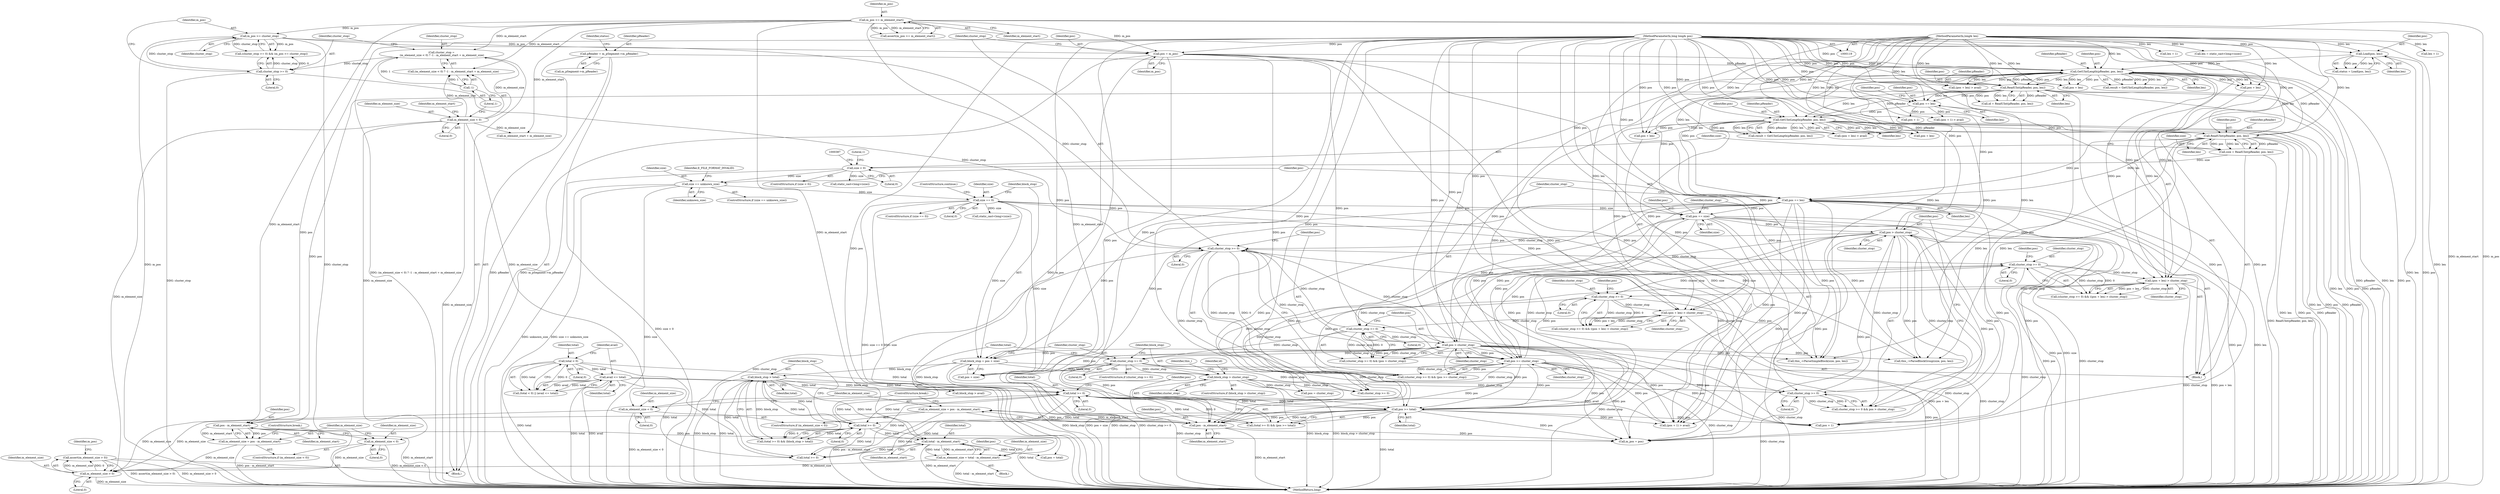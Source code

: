 digraph "0_Android_cc274e2abe8b2a6698a5c47d8aa4bb45f1f9538d_44@API" {
"1000513" [label="(Call,assert(m_element_size > 0))"];
"1000514" [label="(Call,m_element_size > 0)"];
"1000220" [label="(Call,m_element_size = pos - m_element_start)"];
"1000222" [label="(Call,pos - m_element_start)"];
"1000193" [label="(Call,pos = m_pos)"];
"1000160" [label="(Call,m_pos >= cluster_stop)"];
"1000136" [label="(Call,m_pos >= m_element_start)"];
"1000157" [label="(Call,cluster_stop >= 0)"];
"1000144" [label="(Call,cluster_stop =\n (m_element_size < 0) ? -1 : m_element_start + m_element_size)"];
"1000150" [label="(Call,-1)"];
"1000147" [label="(Call,m_element_size < 0)"];
"1000120" [label="(MethodParameterIn,long long& pos)"];
"1000508" [label="(Call,pos > cluster_stop)"];
"1000500" [label="(Call,pos += size)"];
"1000411" [label="(Call,size == 0)"];
"1000392" [label="(Call,size == unknown_size)"];
"1000382" [label="(Call,size < 0)"];
"1000375" [label="(Call,size = ReadUInt(pReader, pos, len))"];
"1000377" [label="(Call,ReadUInt(pReader, pos, len))"];
"1000336" [label="(Call,GetUIntLength(pReader, pos, len))"];
"1000282" [label="(Call,ReadUInt(pReader, pos, len))"];
"1000241" [label="(Call,GetUIntLength(pReader, pos, len))"];
"1000165" [label="(Call,pReader = m_pSegment->m_pReader)"];
"1000397" [label="(Call,pos += len)"];
"1000121" [label="(MethodParameterIn,long& len)"];
"1000405" [label="(Call,pos > cluster_stop)"];
"1000402" [label="(Call,cluster_stop >= 0)"];
"1000356" [label="(Call,cluster_stop >= 0)"];
"1000264" [label="(Call,(pos + len) > cluster_stop)"];
"1000261" [label="(Call,cluster_stop >= 0)"];
"1000200" [label="(Call,cluster_stop >= 0)"];
"1000505" [label="(Call,cluster_stop >= 0)"];
"1000422" [label="(Call,cluster_stop >= 0)"];
"1000427" [label="(Call,block_stop > cluster_stop)"];
"1000416" [label="(Call,block_stop = pos + size)"];
"1000203" [label="(Call,pos >= cluster_stop)"];
"1000359" [label="(Call,(pos + len) > cluster_stop)"];
"1000212" [label="(Call,pos >= total)"];
"1000209" [label="(Call,total >= 0)"];
"1000187" [label="(Call,total < 0)"];
"1000448" [label="(Call,total >= 0)"];
"1000451" [label="(Call,block_stop > total)"];
"1000190" [label="(Call,avail <= total)"];
"1000126" [label="(Call,Load(pos, len))"];
"1000319" [label="(Call,pos += len)"];
"1000310" [label="(Call,m_element_size < 0)"];
"1000217" [label="(Call,m_element_size < 0)"];
"1000313" [label="(Call,m_element_size = pos - m_element_start)"];
"1000315" [label="(Call,pos - m_element_start)"];
"1000455" [label="(Call,m_element_size = total - m_element_start)"];
"1000457" [label="(Call,total - m_element_start)"];
"1000423" [label="(Identifier,cluster_stop)"];
"1000135" [label="(Call,assert(m_pos >= m_element_start))"];
"1000219" [label="(Literal,0)"];
"1000263" [label="(Literal,0)"];
"1000150" [label="(Call,-1)"];
"1000501" [label="(Identifier,pos)"];
"1000357" [label="(Identifier,cluster_stop)"];
"1000156" [label="(Call,(cluster_stop >= 0) && (m_pos >= cluster_stop))"];
"1000272" [label="(Call,(pos + len) > avail)"];
"1000422" [label="(Call,cluster_stop >= 0)"];
"1000478" [label="(Identifier,this_)"];
"1000191" [label="(Identifier,avail)"];
"1000393" [label="(Identifier,size)"];
"1000461" [label="(Identifier,pos)"];
"1000161" [label="(Identifier,m_pos)"];
"1000392" [label="(Call,size == unknown_size)"];
"1000384" [label="(Literal,0)"];
"1000378" [label="(Identifier,pReader)"];
"1000320" [label="(Identifier,pos)"];
"1000448" [label="(Call,total >= 0)"];
"1000213" [label="(Identifier,pos)"];
"1000280" [label="(Call,id = ReadUInt(pReader, pos, len))"];
"1000360" [label="(Call,pos + len)"];
"1000406" [label="(Identifier,pos)"];
"1000199" [label="(Call,(cluster_stop >= 0) && (pos >= cluster_stop))"];
"1000266" [label="(Identifier,pos)"];
"1000394" [label="(Identifier,unknown_size)"];
"1000192" [label="(Identifier,total)"];
"1000165" [label="(Call,pReader = m_pSegment->m_pReader)"];
"1000377" [label="(Call,ReadUInt(pReader, pos, len))"];
"1000514" [label="(Call,m_element_size > 0)"];
"1000407" [label="(Identifier,cluster_stop)"];
"1000391" [label="(ControlStructure,if (size == unknown_size))"];
"1000504" [label="(Call,cluster_stop >= 0 && pos > cluster_stop)"];
"1000396" [label="(Identifier,E_FILE_FORMAT_INVALID)"];
"1000282" [label="(Call,ReadUInt(pReader, pos, len))"];
"1000398" [label="(Identifier,pos)"];
"1000390" [label="(Literal,1)"];
"1000239" [label="(Call,result = GetUIntLength(pReader, pos, len))"];
"1000410" [label="(ControlStructure,if (size == 0))"];
"1000312" [label="(Literal,0)"];
"1000426" [label="(ControlStructure,if (block_stop > cluster_stop))"];
"1000222" [label="(Call,pos - m_element_start)"];
"1000487" [label="(Call,this_->ParseBlockGroup(size, pos, len))"];
"1000186" [label="(Call,(total < 0) || (avail <= total))"];
"1000147" [label="(Call,m_element_size < 0)"];
"1000212" [label="(Call,pos >= total)"];
"1000508" [label="(Call,pos > cluster_stop)"];
"1000356" [label="(Call,cluster_stop >= 0)"];
"1000380" [label="(Identifier,len)"];
"1000228" [label="(Call,pos + 1)"];
"1000434" [label="(Identifier,id)"];
"1000449" [label="(Identifier,total)"];
"1000515" [label="(Identifier,m_element_size)"];
"1000361" [label="(Identifier,pos)"];
"1000522" [label="(Call,cluster_stop >= 0)"];
"1000166" [label="(Identifier,pReader)"];
"1000603" [label="(MethodReturn,long)"];
"1000518" [label="(Identifier,m_pos)"];
"1000382" [label="(Call,size < 0)"];
"1000454" [label="(Block,)"];
"1000261" [label="(Call,cluster_stop >= 0)"];
"1000243" [label="(Identifier,pos)"];
"1000127" [label="(Identifier,pos)"];
"1000376" [label="(Identifier,size)"];
"1000203" [label="(Call,pos >= cluster_stop)"];
"1000148" [label="(Identifier,m_element_size)"];
"1000211" [label="(Literal,0)"];
"1000339" [label="(Identifier,len)"];
"1000418" [label="(Call,pos + size)"];
"1000309" [label="(ControlStructure,if (m_element_size < 0))"];
"1000367" [label="(Call,(pos + len) > avail)"];
"1000283" [label="(Identifier,pReader)"];
"1000456" [label="(Identifier,m_element_size)"];
"1000167" [label="(Call,m_pSegment->m_pReader)"];
"1000329" [label="(Call,len = 1)"];
"1000205" [label="(Identifier,cluster_stop)"];
"1000318" [label="(ControlStructure,break;)"];
"1000412" [label="(Identifier,size)"];
"1000149" [label="(Literal,0)"];
"1000417" [label="(Identifier,block_stop)"];
"1000363" [label="(Identifier,cluster_stop)"];
"1000510" [label="(Identifier,cluster_stop)"];
"1000323" [label="(Call,(pos + 1) > avail)"];
"1000427" [label="(Call,block_stop > cluster_stop)"];
"1000260" [label="(Call,(cluster_stop >= 0) && ((pos + len) > cluster_stop))"];
"1000411" [label="(Call,size == 0)"];
"1000381" [label="(ControlStructure,if (size < 0))"];
"1000190" [label="(Call,avail <= total)"];
"1000359" [label="(Call,(pos + len) > cluster_stop)"];
"1000233" [label="(Call,len = 1)"];
"1000399" [label="(Identifier,len)"];
"1000284" [label="(Identifier,pos)"];
"1000375" [label="(Call,size = ReadUInt(pReader, pos, len))"];
"1000313" [label="(Call,m_element_size = pos - m_element_start)"];
"1000151" [label="(Literal,1)"];
"1000126" [label="(Call,Load(pos, len))"];
"1000452" [label="(Identifier,block_stop)"];
"1000221" [label="(Identifier,m_element_size)"];
"1000244" [label="(Identifier,len)"];
"1000421" [label="(ControlStructure,if (cluster_stop >= 0))"];
"1000451" [label="(Call,block_stop > total)"];
"1000160" [label="(Call,m_pos >= cluster_stop)"];
"1000217" [label="(Call,m_element_size < 0)"];
"1000324" [label="(Call,pos + 1)"];
"1000224" [label="(Identifier,m_element_start)"];
"1000157" [label="(Call,cluster_stop >= 0)"];
"1000403" [label="(Identifier,cluster_stop)"];
"1000401" [label="(Call,(cluster_stop >= 0) && (pos > cluster_stop))"];
"1000268" [label="(Identifier,cluster_stop)"];
"1000138" [label="(Identifier,m_element_start)"];
"1000470" [label="(Call,len = static_cast<long>(size))"];
"1000507" [label="(Literal,0)"];
"1000457" [label="(Call,total - m_element_start)"];
"1000128" [label="(Identifier,len)"];
"1000158" [label="(Identifier,cluster_stop)"];
"1000225" [label="(ControlStructure,break;)"];
"1000187" [label="(Call,total < 0)"];
"1000311" [label="(Identifier,m_element_size)"];
"1000424" [label="(Literal,0)"];
"1000201" [label="(Identifier,cluster_stop)"];
"1000413" [label="(Literal,0)"];
"1000315" [label="(Call,pos - m_element_start)"];
"1000317" [label="(Identifier,m_element_start)"];
"1000122" [label="(Block,)"];
"1000496" [label="(Call,this_->ParseSimpleBlock(size, pos, len))"];
"1000189" [label="(Literal,0)"];
"1000136" [label="(Call,m_pos >= m_element_start)"];
"1000209" [label="(Call,total >= 0)"];
"1000450" [label="(Literal,0)"];
"1000458" [label="(Identifier,total)"];
"1000358" [label="(Literal,0)"];
"1000188" [label="(Identifier,total)"];
"1000200" [label="(Call,cluster_stop >= 0)"];
"1000314" [label="(Identifier,m_element_size)"];
"1000264" [label="(Call,(pos + len) > cluster_stop)"];
"1000338" [label="(Identifier,pos)"];
"1000472" [label="(Call,static_cast<long>(size))"];
"1000159" [label="(Literal,0)"];
"1000121" [label="(MethodParameterIn,long& len)"];
"1000310" [label="(Call,m_element_size < 0)"];
"1000466" [label="(Call,block_stop > avail)"];
"1000429" [label="(Identifier,cluster_stop)"];
"1000195" [label="(Identifier,m_pos)"];
"1000220" [label="(Call,m_element_size = pos - m_element_start)"];
"1000153" [label="(Identifier,m_element_start)"];
"1000218" [label="(Identifier,m_element_size)"];
"1000325" [label="(Identifier,pos)"];
"1000453" [label="(Identifier,total)"];
"1000223" [label="(Identifier,pos)"];
"1000120" [label="(MethodParameterIn,long long& pos)"];
"1000513" [label="(Call,assert(m_element_size > 0))"];
"1000509" [label="(Identifier,pos)"];
"1000144" [label="(Call,cluster_stop =\n (m_element_size < 0) ? -1 : m_element_start + m_element_size)"];
"1000137" [label="(Identifier,m_pos)"];
"1000460" [label="(Call,pos = total)"];
"1000124" [label="(Call,status = Load(pos, len))"];
"1000202" [label="(Literal,0)"];
"1000459" [label="(Identifier,m_element_start)"];
"1000397" [label="(Call,pos += len)"];
"1000197" [label="(Block,)"];
"1000273" [label="(Call,pos + len)"];
"1000146" [label="(Call,(m_element_size < 0) ? -1 : m_element_start + m_element_size)"];
"1000386" [label="(Call,static_cast<long>(size))"];
"1000265" [label="(Call,pos + len)"];
"1000162" [label="(Identifier,cluster_stop)"];
"1000194" [label="(Identifier,pos)"];
"1000416" [label="(Call,block_stop = pos + size)"];
"1000204" [label="(Identifier,pos)"];
"1000500" [label="(Call,pos += size)"];
"1000214" [label="(Identifier,total)"];
"1000517" [label="(Call,m_pos = pos)"];
"1000506" [label="(Identifier,cluster_stop)"];
"1000216" [label="(ControlStructure,if (m_element_size < 0))"];
"1000402" [label="(Call,cluster_stop >= 0)"];
"1000447" [label="(Call,(total >= 0) && (block_stop > total))"];
"1000334" [label="(Call,result = GetUIntLength(pReader, pos, len))"];
"1000516" [label="(Literal,0)"];
"1000383" [label="(Identifier,size)"];
"1000242" [label="(Identifier,pReader)"];
"1000502" [label="(Identifier,size)"];
"1000262" [label="(Identifier,cluster_stop)"];
"1000210" [label="(Identifier,total)"];
"1000404" [label="(Literal,0)"];
"1000173" [label="(Identifier,status)"];
"1000241" [label="(Call,GetUIntLength(pReader, pos, len))"];
"1000428" [label="(Identifier,block_stop)"];
"1000208" [label="(Call,(total >= 0) && (pos >= total))"];
"1000227" [label="(Call,(pos + 1) > avail)"];
"1000337" [label="(Identifier,pReader)"];
"1000145" [label="(Identifier,cluster_stop)"];
"1000355" [label="(Call,(cluster_stop >= 0) && ((pos + len) > cluster_stop))"];
"1000379" [label="(Identifier,pos)"];
"1000193" [label="(Call,pos = m_pos)"];
"1000414" [label="(ControlStructure,continue;)"];
"1000285" [label="(Identifier,len)"];
"1000152" [label="(Call,m_element_start + m_element_size)"];
"1000319" [label="(Call,pos += len)"];
"1000505" [label="(Call,cluster_stop >= 0)"];
"1000561" [label="(Call,total >= 0)"];
"1000336" [label="(Call,GetUIntLength(pReader, pos, len))"];
"1000321" [label="(Identifier,len)"];
"1000316" [label="(Identifier,pos)"];
"1000441" [label="(Call,pos = cluster_stop)"];
"1000368" [label="(Call,pos + len)"];
"1000455" [label="(Call,m_element_size = total - m_element_start)"];
"1000405" [label="(Call,pos > cluster_stop)"];
"1000513" -> "1000122"  [label="AST: "];
"1000513" -> "1000514"  [label="CFG: "];
"1000514" -> "1000513"  [label="AST: "];
"1000518" -> "1000513"  [label="CFG: "];
"1000513" -> "1000603"  [label="DDG: assert(m_element_size > 0)"];
"1000513" -> "1000603"  [label="DDG: m_element_size > 0"];
"1000514" -> "1000513"  [label="DDG: m_element_size"];
"1000514" -> "1000513"  [label="DDG: 0"];
"1000514" -> "1000516"  [label="CFG: "];
"1000515" -> "1000514"  [label="AST: "];
"1000516" -> "1000514"  [label="AST: "];
"1000514" -> "1000603"  [label="DDG: m_element_size"];
"1000220" -> "1000514"  [label="DDG: m_element_size"];
"1000310" -> "1000514"  [label="DDG: m_element_size"];
"1000217" -> "1000514"  [label="DDG: m_element_size"];
"1000147" -> "1000514"  [label="DDG: m_element_size"];
"1000313" -> "1000514"  [label="DDG: m_element_size"];
"1000455" -> "1000514"  [label="DDG: m_element_size"];
"1000220" -> "1000216"  [label="AST: "];
"1000220" -> "1000222"  [label="CFG: "];
"1000221" -> "1000220"  [label="AST: "];
"1000222" -> "1000220"  [label="AST: "];
"1000225" -> "1000220"  [label="CFG: "];
"1000220" -> "1000603"  [label="DDG: pos - m_element_start"];
"1000222" -> "1000220"  [label="DDG: pos"];
"1000222" -> "1000220"  [label="DDG: m_element_start"];
"1000222" -> "1000224"  [label="CFG: "];
"1000223" -> "1000222"  [label="AST: "];
"1000224" -> "1000222"  [label="AST: "];
"1000222" -> "1000603"  [label="DDG: m_element_start"];
"1000193" -> "1000222"  [label="DDG: pos"];
"1000508" -> "1000222"  [label="DDG: pos"];
"1000397" -> "1000222"  [label="DDG: pos"];
"1000500" -> "1000222"  [label="DDG: pos"];
"1000405" -> "1000222"  [label="DDG: pos"];
"1000203" -> "1000222"  [label="DDG: pos"];
"1000212" -> "1000222"  [label="DDG: pos"];
"1000120" -> "1000222"  [label="DDG: pos"];
"1000136" -> "1000222"  [label="DDG: m_element_start"];
"1000222" -> "1000517"  [label="DDG: pos"];
"1000193" -> "1000122"  [label="AST: "];
"1000193" -> "1000195"  [label="CFG: "];
"1000194" -> "1000193"  [label="AST: "];
"1000195" -> "1000193"  [label="AST: "];
"1000201" -> "1000193"  [label="CFG: "];
"1000193" -> "1000603"  [label="DDG: m_pos"];
"1000160" -> "1000193"  [label="DDG: m_pos"];
"1000136" -> "1000193"  [label="DDG: m_pos"];
"1000120" -> "1000193"  [label="DDG: pos"];
"1000193" -> "1000203"  [label="DDG: pos"];
"1000193" -> "1000212"  [label="DDG: pos"];
"1000193" -> "1000227"  [label="DDG: pos"];
"1000193" -> "1000228"  [label="DDG: pos"];
"1000193" -> "1000241"  [label="DDG: pos"];
"1000193" -> "1000517"  [label="DDG: pos"];
"1000160" -> "1000156"  [label="AST: "];
"1000160" -> "1000162"  [label="CFG: "];
"1000161" -> "1000160"  [label="AST: "];
"1000162" -> "1000160"  [label="AST: "];
"1000156" -> "1000160"  [label="CFG: "];
"1000160" -> "1000603"  [label="DDG: cluster_stop"];
"1000160" -> "1000603"  [label="DDG: m_pos"];
"1000160" -> "1000156"  [label="DDG: m_pos"];
"1000160" -> "1000156"  [label="DDG: cluster_stop"];
"1000136" -> "1000160"  [label="DDG: m_pos"];
"1000157" -> "1000160"  [label="DDG: cluster_stop"];
"1000160" -> "1000200"  [label="DDG: cluster_stop"];
"1000136" -> "1000135"  [label="AST: "];
"1000136" -> "1000138"  [label="CFG: "];
"1000137" -> "1000136"  [label="AST: "];
"1000138" -> "1000136"  [label="AST: "];
"1000135" -> "1000136"  [label="CFG: "];
"1000136" -> "1000603"  [label="DDG: m_element_start"];
"1000136" -> "1000603"  [label="DDG: m_pos"];
"1000136" -> "1000135"  [label="DDG: m_pos"];
"1000136" -> "1000135"  [label="DDG: m_element_start"];
"1000136" -> "1000144"  [label="DDG: m_element_start"];
"1000136" -> "1000146"  [label="DDG: m_element_start"];
"1000136" -> "1000152"  [label="DDG: m_element_start"];
"1000136" -> "1000315"  [label="DDG: m_element_start"];
"1000136" -> "1000457"  [label="DDG: m_element_start"];
"1000157" -> "1000156"  [label="AST: "];
"1000157" -> "1000159"  [label="CFG: "];
"1000158" -> "1000157"  [label="AST: "];
"1000159" -> "1000157"  [label="AST: "];
"1000161" -> "1000157"  [label="CFG: "];
"1000156" -> "1000157"  [label="CFG: "];
"1000157" -> "1000603"  [label="DDG: cluster_stop"];
"1000157" -> "1000156"  [label="DDG: cluster_stop"];
"1000157" -> "1000156"  [label="DDG: 0"];
"1000144" -> "1000157"  [label="DDG: cluster_stop"];
"1000157" -> "1000200"  [label="DDG: cluster_stop"];
"1000144" -> "1000122"  [label="AST: "];
"1000144" -> "1000146"  [label="CFG: "];
"1000145" -> "1000144"  [label="AST: "];
"1000146" -> "1000144"  [label="AST: "];
"1000158" -> "1000144"  [label="CFG: "];
"1000144" -> "1000603"  [label="DDG: (m_element_size < 0) ? -1 : m_element_start + m_element_size"];
"1000150" -> "1000144"  [label="DDG: 1"];
"1000147" -> "1000144"  [label="DDG: m_element_size"];
"1000150" -> "1000146"  [label="AST: "];
"1000150" -> "1000151"  [label="CFG: "];
"1000151" -> "1000150"  [label="AST: "];
"1000146" -> "1000150"  [label="CFG: "];
"1000150" -> "1000146"  [label="DDG: 1"];
"1000147" -> "1000146"  [label="AST: "];
"1000147" -> "1000149"  [label="CFG: "];
"1000148" -> "1000147"  [label="AST: "];
"1000149" -> "1000147"  [label="AST: "];
"1000151" -> "1000147"  [label="CFG: "];
"1000153" -> "1000147"  [label="CFG: "];
"1000147" -> "1000603"  [label="DDG: m_element_size"];
"1000147" -> "1000146"  [label="DDG: m_element_size"];
"1000147" -> "1000152"  [label="DDG: m_element_size"];
"1000147" -> "1000217"  [label="DDG: m_element_size"];
"1000147" -> "1000310"  [label="DDG: m_element_size"];
"1000120" -> "1000119"  [label="AST: "];
"1000120" -> "1000603"  [label="DDG: pos"];
"1000120" -> "1000126"  [label="DDG: pos"];
"1000120" -> "1000203"  [label="DDG: pos"];
"1000120" -> "1000212"  [label="DDG: pos"];
"1000120" -> "1000227"  [label="DDG: pos"];
"1000120" -> "1000228"  [label="DDG: pos"];
"1000120" -> "1000241"  [label="DDG: pos"];
"1000120" -> "1000264"  [label="DDG: pos"];
"1000120" -> "1000265"  [label="DDG: pos"];
"1000120" -> "1000272"  [label="DDG: pos"];
"1000120" -> "1000273"  [label="DDG: pos"];
"1000120" -> "1000282"  [label="DDG: pos"];
"1000120" -> "1000315"  [label="DDG: pos"];
"1000120" -> "1000319"  [label="DDG: pos"];
"1000120" -> "1000323"  [label="DDG: pos"];
"1000120" -> "1000324"  [label="DDG: pos"];
"1000120" -> "1000336"  [label="DDG: pos"];
"1000120" -> "1000359"  [label="DDG: pos"];
"1000120" -> "1000360"  [label="DDG: pos"];
"1000120" -> "1000367"  [label="DDG: pos"];
"1000120" -> "1000368"  [label="DDG: pos"];
"1000120" -> "1000377"  [label="DDG: pos"];
"1000120" -> "1000397"  [label="DDG: pos"];
"1000120" -> "1000405"  [label="DDG: pos"];
"1000120" -> "1000416"  [label="DDG: pos"];
"1000120" -> "1000418"  [label="DDG: pos"];
"1000120" -> "1000441"  [label="DDG: pos"];
"1000120" -> "1000460"  [label="DDG: pos"];
"1000120" -> "1000487"  [label="DDG: pos"];
"1000120" -> "1000496"  [label="DDG: pos"];
"1000120" -> "1000500"  [label="DDG: pos"];
"1000120" -> "1000508"  [label="DDG: pos"];
"1000120" -> "1000517"  [label="DDG: pos"];
"1000508" -> "1000504"  [label="AST: "];
"1000508" -> "1000510"  [label="CFG: "];
"1000509" -> "1000508"  [label="AST: "];
"1000510" -> "1000508"  [label="AST: "];
"1000504" -> "1000508"  [label="CFG: "];
"1000508" -> "1000603"  [label="DDG: pos"];
"1000508" -> "1000603"  [label="DDG: cluster_stop"];
"1000508" -> "1000200"  [label="DDG: cluster_stop"];
"1000508" -> "1000203"  [label="DDG: pos"];
"1000508" -> "1000212"  [label="DDG: pos"];
"1000508" -> "1000227"  [label="DDG: pos"];
"1000508" -> "1000228"  [label="DDG: pos"];
"1000508" -> "1000241"  [label="DDG: pos"];
"1000508" -> "1000504"  [label="DDG: pos"];
"1000508" -> "1000504"  [label="DDG: cluster_stop"];
"1000500" -> "1000508"  [label="DDG: pos"];
"1000505" -> "1000508"  [label="DDG: cluster_stop"];
"1000508" -> "1000517"  [label="DDG: pos"];
"1000500" -> "1000197"  [label="AST: "];
"1000500" -> "1000502"  [label="CFG: "];
"1000501" -> "1000500"  [label="AST: "];
"1000502" -> "1000500"  [label="AST: "];
"1000506" -> "1000500"  [label="CFG: "];
"1000500" -> "1000603"  [label="DDG: size"];
"1000500" -> "1000603"  [label="DDG: pos"];
"1000500" -> "1000203"  [label="DDG: pos"];
"1000500" -> "1000212"  [label="DDG: pos"];
"1000500" -> "1000227"  [label="DDG: pos"];
"1000500" -> "1000228"  [label="DDG: pos"];
"1000500" -> "1000241"  [label="DDG: pos"];
"1000411" -> "1000500"  [label="DDG: size"];
"1000397" -> "1000500"  [label="DDG: pos"];
"1000405" -> "1000500"  [label="DDG: pos"];
"1000500" -> "1000517"  [label="DDG: pos"];
"1000411" -> "1000410"  [label="AST: "];
"1000411" -> "1000413"  [label="CFG: "];
"1000412" -> "1000411"  [label="AST: "];
"1000413" -> "1000411"  [label="AST: "];
"1000414" -> "1000411"  [label="CFG: "];
"1000417" -> "1000411"  [label="CFG: "];
"1000411" -> "1000603"  [label="DDG: size == 0"];
"1000411" -> "1000603"  [label="DDG: size"];
"1000392" -> "1000411"  [label="DDG: size"];
"1000411" -> "1000416"  [label="DDG: size"];
"1000411" -> "1000418"  [label="DDG: size"];
"1000411" -> "1000472"  [label="DDG: size"];
"1000411" -> "1000487"  [label="DDG: size"];
"1000411" -> "1000496"  [label="DDG: size"];
"1000392" -> "1000391"  [label="AST: "];
"1000392" -> "1000394"  [label="CFG: "];
"1000393" -> "1000392"  [label="AST: "];
"1000394" -> "1000392"  [label="AST: "];
"1000396" -> "1000392"  [label="CFG: "];
"1000398" -> "1000392"  [label="CFG: "];
"1000392" -> "1000603"  [label="DDG: unknown_size"];
"1000392" -> "1000603"  [label="DDG: size == unknown_size"];
"1000392" -> "1000603"  [label="DDG: size"];
"1000382" -> "1000392"  [label="DDG: size"];
"1000382" -> "1000381"  [label="AST: "];
"1000382" -> "1000384"  [label="CFG: "];
"1000383" -> "1000382"  [label="AST: "];
"1000384" -> "1000382"  [label="AST: "];
"1000387" -> "1000382"  [label="CFG: "];
"1000390" -> "1000382"  [label="CFG: "];
"1000382" -> "1000603"  [label="DDG: size < 0"];
"1000375" -> "1000382"  [label="DDG: size"];
"1000382" -> "1000386"  [label="DDG: size"];
"1000375" -> "1000197"  [label="AST: "];
"1000375" -> "1000377"  [label="CFG: "];
"1000376" -> "1000375"  [label="AST: "];
"1000377" -> "1000375"  [label="AST: "];
"1000383" -> "1000375"  [label="CFG: "];
"1000375" -> "1000603"  [label="DDG: ReadUInt(pReader, pos, len)"];
"1000377" -> "1000375"  [label="DDG: pReader"];
"1000377" -> "1000375"  [label="DDG: pos"];
"1000377" -> "1000375"  [label="DDG: len"];
"1000377" -> "1000380"  [label="CFG: "];
"1000378" -> "1000377"  [label="AST: "];
"1000379" -> "1000377"  [label="AST: "];
"1000380" -> "1000377"  [label="AST: "];
"1000377" -> "1000603"  [label="DDG: len"];
"1000377" -> "1000603"  [label="DDG: pos"];
"1000377" -> "1000603"  [label="DDG: pReader"];
"1000377" -> "1000241"  [label="DDG: pReader"];
"1000377" -> "1000241"  [label="DDG: len"];
"1000336" -> "1000377"  [label="DDG: pReader"];
"1000336" -> "1000377"  [label="DDG: pos"];
"1000336" -> "1000377"  [label="DDG: len"];
"1000121" -> "1000377"  [label="DDG: len"];
"1000377" -> "1000397"  [label="DDG: len"];
"1000377" -> "1000397"  [label="DDG: pos"];
"1000377" -> "1000487"  [label="DDG: len"];
"1000377" -> "1000496"  [label="DDG: len"];
"1000336" -> "1000334"  [label="AST: "];
"1000336" -> "1000339"  [label="CFG: "];
"1000337" -> "1000336"  [label="AST: "];
"1000338" -> "1000336"  [label="AST: "];
"1000339" -> "1000336"  [label="AST: "];
"1000334" -> "1000336"  [label="CFG: "];
"1000336" -> "1000603"  [label="DDG: len"];
"1000336" -> "1000603"  [label="DDG: pos"];
"1000336" -> "1000603"  [label="DDG: pReader"];
"1000336" -> "1000334"  [label="DDG: pReader"];
"1000336" -> "1000334"  [label="DDG: pos"];
"1000336" -> "1000334"  [label="DDG: len"];
"1000282" -> "1000336"  [label="DDG: pReader"];
"1000282" -> "1000336"  [label="DDG: len"];
"1000319" -> "1000336"  [label="DDG: pos"];
"1000121" -> "1000336"  [label="DDG: len"];
"1000336" -> "1000359"  [label="DDG: pos"];
"1000336" -> "1000359"  [label="DDG: len"];
"1000336" -> "1000360"  [label="DDG: pos"];
"1000336" -> "1000360"  [label="DDG: len"];
"1000336" -> "1000367"  [label="DDG: pos"];
"1000336" -> "1000367"  [label="DDG: len"];
"1000336" -> "1000368"  [label="DDG: pos"];
"1000336" -> "1000368"  [label="DDG: len"];
"1000282" -> "1000280"  [label="AST: "];
"1000282" -> "1000285"  [label="CFG: "];
"1000283" -> "1000282"  [label="AST: "];
"1000284" -> "1000282"  [label="AST: "];
"1000285" -> "1000282"  [label="AST: "];
"1000280" -> "1000282"  [label="CFG: "];
"1000282" -> "1000603"  [label="DDG: len"];
"1000282" -> "1000603"  [label="DDG: pos"];
"1000282" -> "1000603"  [label="DDG: pReader"];
"1000282" -> "1000280"  [label="DDG: pReader"];
"1000282" -> "1000280"  [label="DDG: pos"];
"1000282" -> "1000280"  [label="DDG: len"];
"1000241" -> "1000282"  [label="DDG: pReader"];
"1000241" -> "1000282"  [label="DDG: pos"];
"1000241" -> "1000282"  [label="DDG: len"];
"1000121" -> "1000282"  [label="DDG: len"];
"1000282" -> "1000315"  [label="DDG: pos"];
"1000282" -> "1000319"  [label="DDG: len"];
"1000282" -> "1000319"  [label="DDG: pos"];
"1000282" -> "1000517"  [label="DDG: pos"];
"1000241" -> "1000239"  [label="AST: "];
"1000241" -> "1000244"  [label="CFG: "];
"1000242" -> "1000241"  [label="AST: "];
"1000243" -> "1000241"  [label="AST: "];
"1000244" -> "1000241"  [label="AST: "];
"1000239" -> "1000241"  [label="CFG: "];
"1000241" -> "1000603"  [label="DDG: pReader"];
"1000241" -> "1000603"  [label="DDG: len"];
"1000241" -> "1000603"  [label="DDG: pos"];
"1000241" -> "1000239"  [label="DDG: pReader"];
"1000241" -> "1000239"  [label="DDG: pos"];
"1000241" -> "1000239"  [label="DDG: len"];
"1000165" -> "1000241"  [label="DDG: pReader"];
"1000397" -> "1000241"  [label="DDG: pos"];
"1000405" -> "1000241"  [label="DDG: pos"];
"1000203" -> "1000241"  [label="DDG: pos"];
"1000212" -> "1000241"  [label="DDG: pos"];
"1000126" -> "1000241"  [label="DDG: len"];
"1000121" -> "1000241"  [label="DDG: len"];
"1000241" -> "1000264"  [label="DDG: pos"];
"1000241" -> "1000264"  [label="DDG: len"];
"1000241" -> "1000265"  [label="DDG: pos"];
"1000241" -> "1000265"  [label="DDG: len"];
"1000241" -> "1000272"  [label="DDG: pos"];
"1000241" -> "1000272"  [label="DDG: len"];
"1000241" -> "1000273"  [label="DDG: pos"];
"1000241" -> "1000273"  [label="DDG: len"];
"1000165" -> "1000122"  [label="AST: "];
"1000165" -> "1000167"  [label="CFG: "];
"1000166" -> "1000165"  [label="AST: "];
"1000167" -> "1000165"  [label="AST: "];
"1000173" -> "1000165"  [label="CFG: "];
"1000165" -> "1000603"  [label="DDG: pReader"];
"1000165" -> "1000603"  [label="DDG: m_pSegment->m_pReader"];
"1000397" -> "1000197"  [label="AST: "];
"1000397" -> "1000399"  [label="CFG: "];
"1000398" -> "1000397"  [label="AST: "];
"1000399" -> "1000397"  [label="AST: "];
"1000403" -> "1000397"  [label="CFG: "];
"1000397" -> "1000603"  [label="DDG: pos"];
"1000397" -> "1000603"  [label="DDG: len"];
"1000397" -> "1000203"  [label="DDG: pos"];
"1000397" -> "1000212"  [label="DDG: pos"];
"1000397" -> "1000227"  [label="DDG: pos"];
"1000397" -> "1000228"  [label="DDG: pos"];
"1000121" -> "1000397"  [label="DDG: len"];
"1000397" -> "1000405"  [label="DDG: pos"];
"1000397" -> "1000416"  [label="DDG: pos"];
"1000397" -> "1000418"  [label="DDG: pos"];
"1000397" -> "1000487"  [label="DDG: pos"];
"1000397" -> "1000496"  [label="DDG: pos"];
"1000397" -> "1000517"  [label="DDG: pos"];
"1000121" -> "1000119"  [label="AST: "];
"1000121" -> "1000603"  [label="DDG: len"];
"1000121" -> "1000126"  [label="DDG: len"];
"1000121" -> "1000233"  [label="DDG: len"];
"1000121" -> "1000264"  [label="DDG: len"];
"1000121" -> "1000265"  [label="DDG: len"];
"1000121" -> "1000272"  [label="DDG: len"];
"1000121" -> "1000273"  [label="DDG: len"];
"1000121" -> "1000319"  [label="DDG: len"];
"1000121" -> "1000329"  [label="DDG: len"];
"1000121" -> "1000359"  [label="DDG: len"];
"1000121" -> "1000360"  [label="DDG: len"];
"1000121" -> "1000367"  [label="DDG: len"];
"1000121" -> "1000368"  [label="DDG: len"];
"1000121" -> "1000470"  [label="DDG: len"];
"1000121" -> "1000487"  [label="DDG: len"];
"1000121" -> "1000496"  [label="DDG: len"];
"1000405" -> "1000401"  [label="AST: "];
"1000405" -> "1000407"  [label="CFG: "];
"1000406" -> "1000405"  [label="AST: "];
"1000407" -> "1000405"  [label="AST: "];
"1000401" -> "1000405"  [label="CFG: "];
"1000405" -> "1000603"  [label="DDG: cluster_stop"];
"1000405" -> "1000603"  [label="DDG: pos"];
"1000405" -> "1000200"  [label="DDG: cluster_stop"];
"1000405" -> "1000203"  [label="DDG: pos"];
"1000405" -> "1000212"  [label="DDG: pos"];
"1000405" -> "1000227"  [label="DDG: pos"];
"1000405" -> "1000228"  [label="DDG: pos"];
"1000405" -> "1000401"  [label="DDG: pos"];
"1000405" -> "1000401"  [label="DDG: cluster_stop"];
"1000402" -> "1000405"  [label="DDG: cluster_stop"];
"1000405" -> "1000416"  [label="DDG: pos"];
"1000405" -> "1000418"  [label="DDG: pos"];
"1000405" -> "1000422"  [label="DDG: cluster_stop"];
"1000405" -> "1000487"  [label="DDG: pos"];
"1000405" -> "1000496"  [label="DDG: pos"];
"1000405" -> "1000517"  [label="DDG: pos"];
"1000402" -> "1000401"  [label="AST: "];
"1000402" -> "1000404"  [label="CFG: "];
"1000403" -> "1000402"  [label="AST: "];
"1000404" -> "1000402"  [label="AST: "];
"1000406" -> "1000402"  [label="CFG: "];
"1000401" -> "1000402"  [label="CFG: "];
"1000402" -> "1000603"  [label="DDG: cluster_stop"];
"1000402" -> "1000200"  [label="DDG: cluster_stop"];
"1000402" -> "1000401"  [label="DDG: cluster_stop"];
"1000402" -> "1000401"  [label="DDG: 0"];
"1000356" -> "1000402"  [label="DDG: cluster_stop"];
"1000359" -> "1000402"  [label="DDG: cluster_stop"];
"1000402" -> "1000422"  [label="DDG: cluster_stop"];
"1000356" -> "1000355"  [label="AST: "];
"1000356" -> "1000358"  [label="CFG: "];
"1000357" -> "1000356"  [label="AST: "];
"1000358" -> "1000356"  [label="AST: "];
"1000361" -> "1000356"  [label="CFG: "];
"1000355" -> "1000356"  [label="CFG: "];
"1000356" -> "1000603"  [label="DDG: cluster_stop"];
"1000356" -> "1000355"  [label="DDG: cluster_stop"];
"1000356" -> "1000355"  [label="DDG: 0"];
"1000264" -> "1000356"  [label="DDG: cluster_stop"];
"1000261" -> "1000356"  [label="DDG: cluster_stop"];
"1000356" -> "1000359"  [label="DDG: cluster_stop"];
"1000264" -> "1000260"  [label="AST: "];
"1000264" -> "1000268"  [label="CFG: "];
"1000265" -> "1000264"  [label="AST: "];
"1000268" -> "1000264"  [label="AST: "];
"1000260" -> "1000264"  [label="CFG: "];
"1000264" -> "1000603"  [label="DDG: pos + len"];
"1000264" -> "1000603"  [label="DDG: cluster_stop"];
"1000264" -> "1000260"  [label="DDG: pos + len"];
"1000264" -> "1000260"  [label="DDG: cluster_stop"];
"1000261" -> "1000264"  [label="DDG: cluster_stop"];
"1000264" -> "1000522"  [label="DDG: cluster_stop"];
"1000261" -> "1000260"  [label="AST: "];
"1000261" -> "1000263"  [label="CFG: "];
"1000262" -> "1000261"  [label="AST: "];
"1000263" -> "1000261"  [label="AST: "];
"1000266" -> "1000261"  [label="CFG: "];
"1000260" -> "1000261"  [label="CFG: "];
"1000261" -> "1000603"  [label="DDG: cluster_stop"];
"1000261" -> "1000260"  [label="DDG: cluster_stop"];
"1000261" -> "1000260"  [label="DDG: 0"];
"1000200" -> "1000261"  [label="DDG: cluster_stop"];
"1000203" -> "1000261"  [label="DDG: cluster_stop"];
"1000261" -> "1000522"  [label="DDG: cluster_stop"];
"1000200" -> "1000199"  [label="AST: "];
"1000200" -> "1000202"  [label="CFG: "];
"1000201" -> "1000200"  [label="AST: "];
"1000202" -> "1000200"  [label="AST: "];
"1000204" -> "1000200"  [label="CFG: "];
"1000199" -> "1000200"  [label="CFG: "];
"1000200" -> "1000603"  [label="DDG: cluster_stop"];
"1000200" -> "1000199"  [label="DDG: cluster_stop"];
"1000200" -> "1000199"  [label="DDG: 0"];
"1000505" -> "1000200"  [label="DDG: cluster_stop"];
"1000200" -> "1000203"  [label="DDG: cluster_stop"];
"1000200" -> "1000522"  [label="DDG: cluster_stop"];
"1000505" -> "1000504"  [label="AST: "];
"1000505" -> "1000507"  [label="CFG: "];
"1000506" -> "1000505"  [label="AST: "];
"1000507" -> "1000505"  [label="AST: "];
"1000509" -> "1000505"  [label="CFG: "];
"1000504" -> "1000505"  [label="CFG: "];
"1000505" -> "1000603"  [label="DDG: cluster_stop"];
"1000505" -> "1000504"  [label="DDG: cluster_stop"];
"1000505" -> "1000504"  [label="DDG: 0"];
"1000422" -> "1000505"  [label="DDG: cluster_stop"];
"1000427" -> "1000505"  [label="DDG: cluster_stop"];
"1000422" -> "1000421"  [label="AST: "];
"1000422" -> "1000424"  [label="CFG: "];
"1000423" -> "1000422"  [label="AST: "];
"1000424" -> "1000422"  [label="AST: "];
"1000428" -> "1000422"  [label="CFG: "];
"1000449" -> "1000422"  [label="CFG: "];
"1000422" -> "1000603"  [label="DDG: cluster_stop"];
"1000422" -> "1000603"  [label="DDG: cluster_stop >= 0"];
"1000422" -> "1000427"  [label="DDG: cluster_stop"];
"1000422" -> "1000522"  [label="DDG: cluster_stop"];
"1000427" -> "1000426"  [label="AST: "];
"1000427" -> "1000429"  [label="CFG: "];
"1000428" -> "1000427"  [label="AST: "];
"1000429" -> "1000427"  [label="AST: "];
"1000434" -> "1000427"  [label="CFG: "];
"1000478" -> "1000427"  [label="CFG: "];
"1000427" -> "1000603"  [label="DDG: block_stop"];
"1000427" -> "1000603"  [label="DDG: block_stop > cluster_stop"];
"1000427" -> "1000603"  [label="DDG: cluster_stop"];
"1000416" -> "1000427"  [label="DDG: block_stop"];
"1000427" -> "1000441"  [label="DDG: cluster_stop"];
"1000427" -> "1000522"  [label="DDG: cluster_stop"];
"1000416" -> "1000197"  [label="AST: "];
"1000416" -> "1000418"  [label="CFG: "];
"1000417" -> "1000416"  [label="AST: "];
"1000418" -> "1000416"  [label="AST: "];
"1000423" -> "1000416"  [label="CFG: "];
"1000416" -> "1000603"  [label="DDG: pos + size"];
"1000416" -> "1000603"  [label="DDG: block_stop"];
"1000416" -> "1000451"  [label="DDG: block_stop"];
"1000416" -> "1000466"  [label="DDG: block_stop"];
"1000203" -> "1000199"  [label="AST: "];
"1000203" -> "1000205"  [label="CFG: "];
"1000204" -> "1000203"  [label="AST: "];
"1000205" -> "1000203"  [label="AST: "];
"1000199" -> "1000203"  [label="CFG: "];
"1000203" -> "1000603"  [label="DDG: cluster_stop"];
"1000203" -> "1000199"  [label="DDG: pos"];
"1000203" -> "1000199"  [label="DDG: cluster_stop"];
"1000203" -> "1000212"  [label="DDG: pos"];
"1000203" -> "1000227"  [label="DDG: pos"];
"1000203" -> "1000228"  [label="DDG: pos"];
"1000203" -> "1000517"  [label="DDG: pos"];
"1000203" -> "1000522"  [label="DDG: cluster_stop"];
"1000359" -> "1000355"  [label="AST: "];
"1000359" -> "1000363"  [label="CFG: "];
"1000360" -> "1000359"  [label="AST: "];
"1000363" -> "1000359"  [label="AST: "];
"1000355" -> "1000359"  [label="CFG: "];
"1000359" -> "1000603"  [label="DDG: pos + len"];
"1000359" -> "1000603"  [label="DDG: cluster_stop"];
"1000359" -> "1000355"  [label="DDG: pos + len"];
"1000359" -> "1000355"  [label="DDG: cluster_stop"];
"1000212" -> "1000208"  [label="AST: "];
"1000212" -> "1000214"  [label="CFG: "];
"1000213" -> "1000212"  [label="AST: "];
"1000214" -> "1000212"  [label="AST: "];
"1000208" -> "1000212"  [label="CFG: "];
"1000212" -> "1000603"  [label="DDG: total"];
"1000212" -> "1000209"  [label="DDG: total"];
"1000212" -> "1000208"  [label="DDG: pos"];
"1000212" -> "1000208"  [label="DDG: total"];
"1000209" -> "1000212"  [label="DDG: total"];
"1000212" -> "1000227"  [label="DDG: pos"];
"1000212" -> "1000228"  [label="DDG: pos"];
"1000212" -> "1000448"  [label="DDG: total"];
"1000212" -> "1000517"  [label="DDG: pos"];
"1000212" -> "1000561"  [label="DDG: total"];
"1000209" -> "1000208"  [label="AST: "];
"1000209" -> "1000211"  [label="CFG: "];
"1000210" -> "1000209"  [label="AST: "];
"1000211" -> "1000209"  [label="AST: "];
"1000213" -> "1000209"  [label="CFG: "];
"1000208" -> "1000209"  [label="CFG: "];
"1000209" -> "1000603"  [label="DDG: total"];
"1000209" -> "1000208"  [label="DDG: total"];
"1000209" -> "1000208"  [label="DDG: 0"];
"1000187" -> "1000209"  [label="DDG: total"];
"1000448" -> "1000209"  [label="DDG: total"];
"1000451" -> "1000209"  [label="DDG: total"];
"1000190" -> "1000209"  [label="DDG: total"];
"1000209" -> "1000448"  [label="DDG: total"];
"1000209" -> "1000561"  [label="DDG: total"];
"1000187" -> "1000186"  [label="AST: "];
"1000187" -> "1000189"  [label="CFG: "];
"1000188" -> "1000187"  [label="AST: "];
"1000189" -> "1000187"  [label="AST: "];
"1000191" -> "1000187"  [label="CFG: "];
"1000186" -> "1000187"  [label="CFG: "];
"1000187" -> "1000603"  [label="DDG: total"];
"1000187" -> "1000186"  [label="DDG: total"];
"1000187" -> "1000186"  [label="DDG: 0"];
"1000187" -> "1000190"  [label="DDG: total"];
"1000187" -> "1000561"  [label="DDG: total"];
"1000448" -> "1000447"  [label="AST: "];
"1000448" -> "1000450"  [label="CFG: "];
"1000449" -> "1000448"  [label="AST: "];
"1000450" -> "1000448"  [label="AST: "];
"1000452" -> "1000448"  [label="CFG: "];
"1000447" -> "1000448"  [label="CFG: "];
"1000448" -> "1000603"  [label="DDG: total"];
"1000448" -> "1000447"  [label="DDG: total"];
"1000448" -> "1000447"  [label="DDG: 0"];
"1000448" -> "1000451"  [label="DDG: total"];
"1000448" -> "1000457"  [label="DDG: total"];
"1000448" -> "1000561"  [label="DDG: total"];
"1000451" -> "1000447"  [label="AST: "];
"1000451" -> "1000453"  [label="CFG: "];
"1000452" -> "1000451"  [label="AST: "];
"1000453" -> "1000451"  [label="AST: "];
"1000447" -> "1000451"  [label="CFG: "];
"1000451" -> "1000603"  [label="DDG: block_stop"];
"1000451" -> "1000603"  [label="DDG: total"];
"1000451" -> "1000447"  [label="DDG: block_stop"];
"1000451" -> "1000447"  [label="DDG: total"];
"1000451" -> "1000457"  [label="DDG: total"];
"1000451" -> "1000466"  [label="DDG: block_stop"];
"1000451" -> "1000561"  [label="DDG: total"];
"1000190" -> "1000186"  [label="AST: "];
"1000190" -> "1000192"  [label="CFG: "];
"1000191" -> "1000190"  [label="AST: "];
"1000192" -> "1000190"  [label="AST: "];
"1000186" -> "1000190"  [label="CFG: "];
"1000190" -> "1000603"  [label="DDG: avail"];
"1000190" -> "1000603"  [label="DDG: total"];
"1000190" -> "1000186"  [label="DDG: avail"];
"1000190" -> "1000186"  [label="DDG: total"];
"1000190" -> "1000227"  [label="DDG: avail"];
"1000190" -> "1000561"  [label="DDG: total"];
"1000126" -> "1000124"  [label="AST: "];
"1000126" -> "1000128"  [label="CFG: "];
"1000127" -> "1000126"  [label="AST: "];
"1000128" -> "1000126"  [label="AST: "];
"1000124" -> "1000126"  [label="CFG: "];
"1000126" -> "1000603"  [label="DDG: pos"];
"1000126" -> "1000603"  [label="DDG: len"];
"1000126" -> "1000124"  [label="DDG: pos"];
"1000126" -> "1000124"  [label="DDG: len"];
"1000319" -> "1000197"  [label="AST: "];
"1000319" -> "1000321"  [label="CFG: "];
"1000320" -> "1000319"  [label="AST: "];
"1000321" -> "1000319"  [label="AST: "];
"1000325" -> "1000319"  [label="CFG: "];
"1000319" -> "1000323"  [label="DDG: pos"];
"1000319" -> "1000324"  [label="DDG: pos"];
"1000310" -> "1000309"  [label="AST: "];
"1000310" -> "1000312"  [label="CFG: "];
"1000311" -> "1000310"  [label="AST: "];
"1000312" -> "1000310"  [label="AST: "];
"1000314" -> "1000310"  [label="CFG: "];
"1000318" -> "1000310"  [label="CFG: "];
"1000310" -> "1000603"  [label="DDG: m_element_size < 0"];
"1000217" -> "1000216"  [label="AST: "];
"1000217" -> "1000219"  [label="CFG: "];
"1000218" -> "1000217"  [label="AST: "];
"1000219" -> "1000217"  [label="AST: "];
"1000221" -> "1000217"  [label="CFG: "];
"1000225" -> "1000217"  [label="CFG: "];
"1000217" -> "1000603"  [label="DDG: m_element_size < 0"];
"1000313" -> "1000309"  [label="AST: "];
"1000313" -> "1000315"  [label="CFG: "];
"1000314" -> "1000313"  [label="AST: "];
"1000315" -> "1000313"  [label="AST: "];
"1000318" -> "1000313"  [label="CFG: "];
"1000313" -> "1000603"  [label="DDG: pos - m_element_start"];
"1000315" -> "1000313"  [label="DDG: pos"];
"1000315" -> "1000313"  [label="DDG: m_element_start"];
"1000315" -> "1000317"  [label="CFG: "];
"1000316" -> "1000315"  [label="AST: "];
"1000317" -> "1000315"  [label="AST: "];
"1000315" -> "1000603"  [label="DDG: m_element_start"];
"1000315" -> "1000517"  [label="DDG: pos"];
"1000455" -> "1000454"  [label="AST: "];
"1000455" -> "1000457"  [label="CFG: "];
"1000456" -> "1000455"  [label="AST: "];
"1000457" -> "1000455"  [label="AST: "];
"1000461" -> "1000455"  [label="CFG: "];
"1000455" -> "1000603"  [label="DDG: total - m_element_start"];
"1000457" -> "1000455"  [label="DDG: total"];
"1000457" -> "1000455"  [label="DDG: m_element_start"];
"1000457" -> "1000459"  [label="CFG: "];
"1000458" -> "1000457"  [label="AST: "];
"1000459" -> "1000457"  [label="AST: "];
"1000457" -> "1000603"  [label="DDG: m_element_start"];
"1000457" -> "1000460"  [label="DDG: total"];
"1000457" -> "1000561"  [label="DDG: total"];
}
